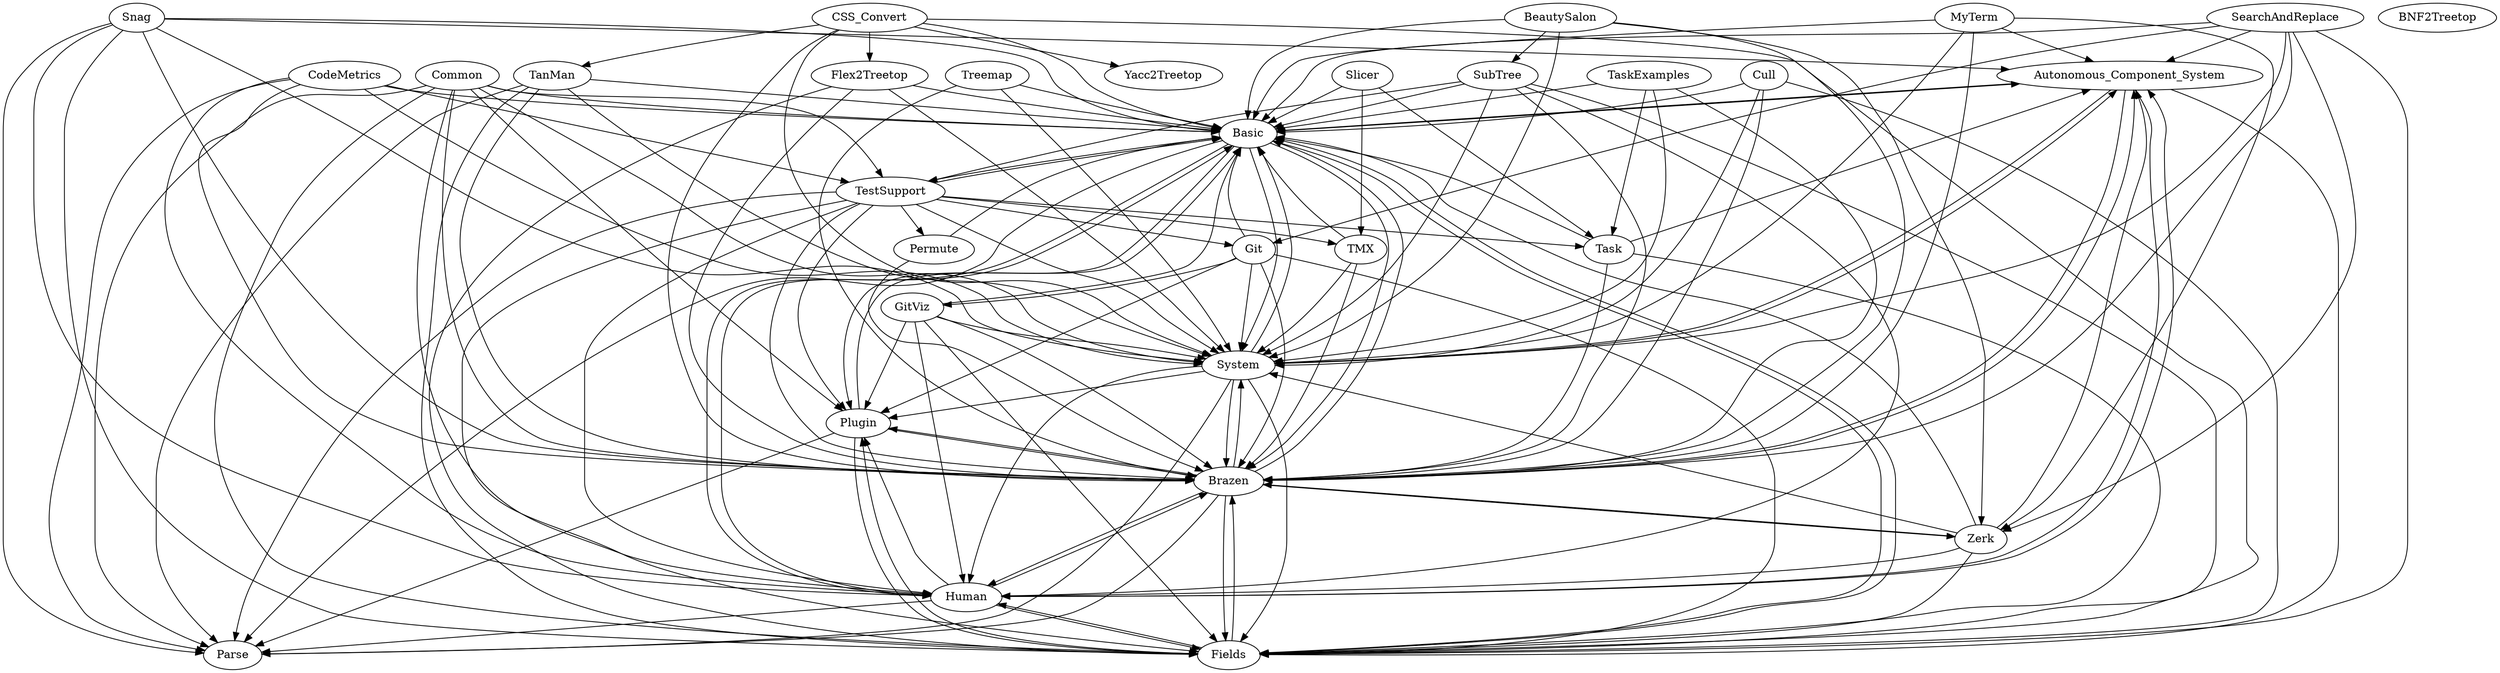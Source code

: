 digraph {
  ac [ label="Autonomous_Component_System" ]
  ba [ label="Basic" ]
  bs [ label="BeautySalon" ]
  b2 [ label="BNF2Treetop" ]
  br [ label="Brazen" ]
  cm [ label="CodeMetrics" ]
  co [ label="Common" ]
  cc [ label="CSS_Convert" ]
  cu [ label="Cull" ]
  fi [ label="Fields" ]
  f2 [ label="Flex2Treetop" ]
  gi [ label="Git" ]
  gv [ label="GitViz" ]
  hu [ label="Human" ]
  my [ label="MyTerm" ]
  pa [ label="Parse" ]
  pe [ label="Permute" ]
  pl [ label="Plugin" ]
  sa [ label="SearchAndReplace" ]
  sl [ label="Slicer" ]
  sn [ label="Snag" ]
  st [ label="SubTree" ]
  sy [ label="System" ]
  ta [ label="Task" ]
  te [ label="TaskExamples" ]
  ts [ label="TestSupport" ]
  tr [ label="Treemap" ]
  y2 [ label="Yacc2Treetop" ]
  ze [ label="Zerk" ]
  tm [ label="TanMan" ]
  tmx [ label="TMX" ]
  ac -> ba
  ac -> br
  ac -> fi
  ac -> hu
  ac -> sy
  ba -> ac
  ba -> br
  ba -> fi
  ba -> hu
  ba -> pa
  ba -> pl
  ba -> sy
  ba -> ts
  bs -> ba
  bs -> br
  bs -> st
  bs -> sy
  bs -> ze
  br -> ac
  br -> ba
  br -> fi
  br -> hu
  br -> pa
  br -> pl
  br -> sy
  br -> ze
  cm -> br
  cm -> ba
  cm -> hu
  cm -> pa
  cm -> sy
  cm -> ts
  co -> ba
  co -> br
  co -> fi
  co -> hu
  co -> pa
  co -> pl
  co -> sy
  co -> ts
  cc -> ba
  cc -> br
  cc -> fi
  cc -> f2
  cc -> sy
  cc -> tm
  cc -> y2
  cu -> ba
  cu -> br
  cu -> fi
  cu -> sy
  fi -> ba
  fi -> br
  fi -> hu
  fi -> pl
  f2 -> ba
  f2 -> fi
  f2 -> br
  f2 -> sy
  gi -> ba
  gi -> br
  gi -> fi
  gi -> gv
  gi -> pl
  gi -> sy
  gv -> br
  gv -> ba
  gv -> fi
  gv -> hu
  gv -> pl
  gv -> sy
  hu -> ac
  hu -> ba
  hu -> br
  hu -> fi
  hu -> pa
  hu -> pl
  my -> ac
  my -> ba
  my -> br
  my -> sy
  my -> ze
  pe -> ba
  pe -> br
  pl -> ba
  pl -> br
  pl -> fi
  pl -> pa
  sa -> ac
  sa -> ba
  sa -> br
  sa -> fi
  sa -> gi
  sa -> sy
  sa -> ze
  sl -> ba
  sl -> ta
  sl -> tmx
  sn -> ac
  sn -> ba
  sn -> fi
  sn -> br
  sn -> hu
  sn -> pa
  sn -> sy
  st -> ba
  st -> br
  st -> fi
  st -> hu
  st -> sy
  st -> ts
  sy -> ac
  sy -> ba
  sy -> br
  sy -> fi
  sy -> hu
  sy -> pa
  sy -> pl
  tm -> ba
  tm -> br
  tm -> fi
  tm -> pa
  tm -> sy
  ta -> ac
  ta -> ba
  ta -> br
  ta -> fi
  te -> ba
  te -> br
  te -> ta
  te -> sy
  ts -> ba
  ts -> br
  ts -> fi
  ts -> gi
  ts -> hu
  ts -> pa
  ts -> pe
  ts -> pl
  ts -> sy
  ts -> ta
  ts -> tmx
  tmx -> ba
  tmx -> br
  tmx -> sy
  tr -> ba
  tr -> br
  tr -> sy
  ze -> ac
  ze -> ba
  ze -> br
  ze -> fi
  ze -> hu
  ze -> sy
}
